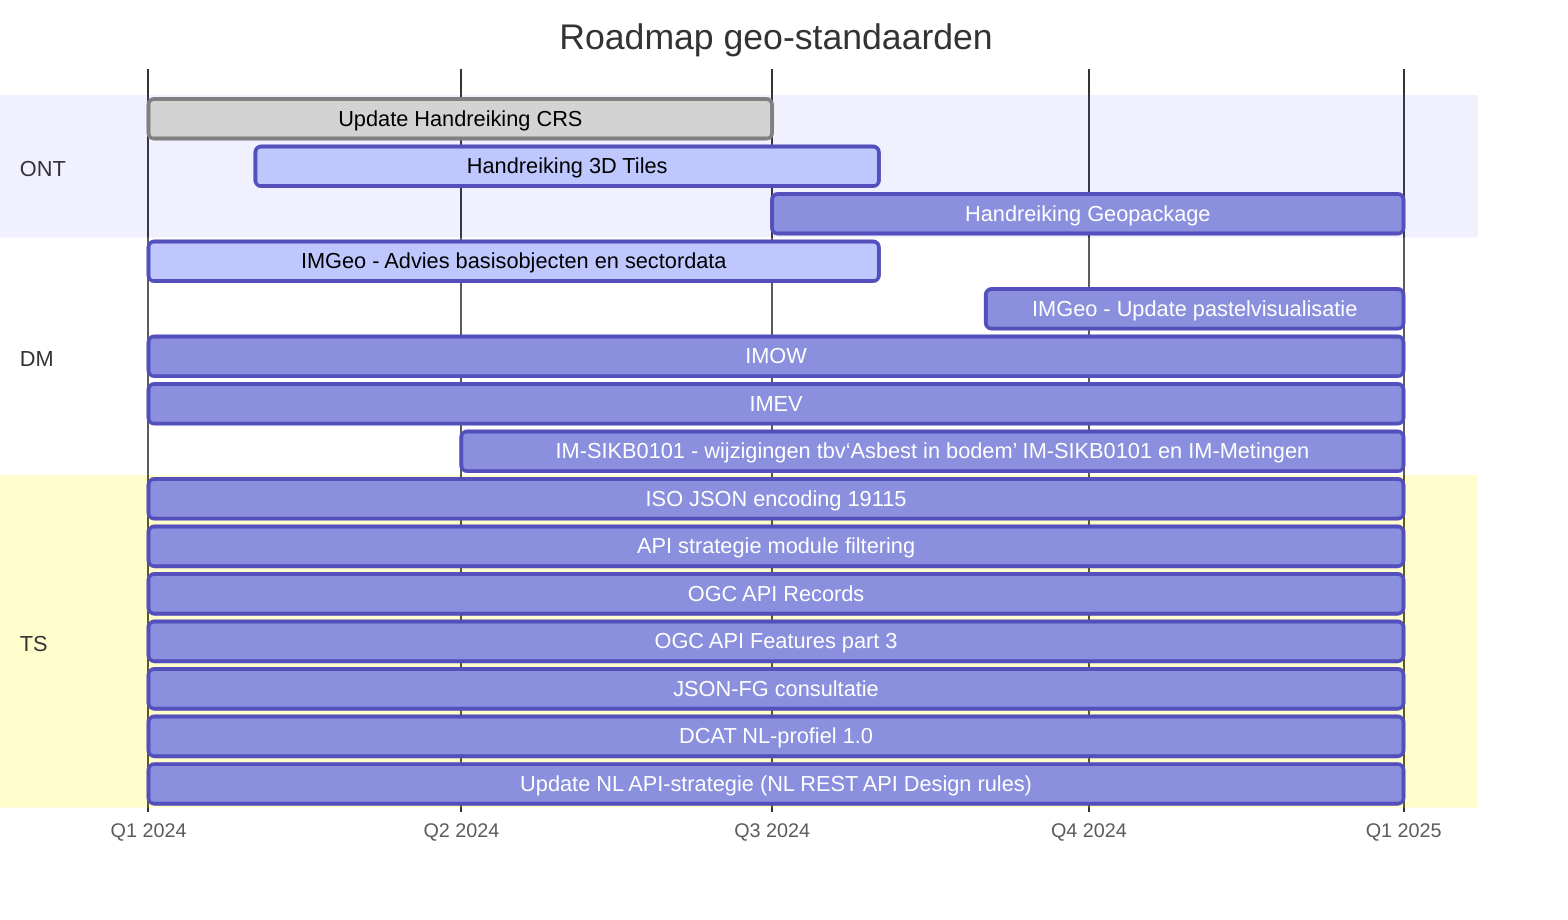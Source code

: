 gantt
    title Roadmap geo-standaarden
    dateFormat YYYY-M
    axisFormat Q%q %Y
    tickInterval 3month
    section ONT
        Update Handreiking CRS                      :done,           2024-01, 6M        
        Handreiking 3D Tiles                        :active,          2024-02, 6M
        Handreiking Geopackage                      :           2024-07, 6M
        
    section DM        
        IMGeo - Advies basisobjecten en sectordata:active,    2024-01, 7M
        IMGeo - Update pastelvisualisatie                :      2024-09, 4M
        IMOW                                        :           2024-01, 12M
        IMEV                                        :           2024-01, 12M
        IM-SIKB0101 - wijzigingen tbv‘Asbest in bodem’ IM-SIKB0101 en IM-Metingen :active  2024-04, 9M
        

    section TS        
        ISO JSON encoding 19115                     :           2024-01, 12M
        API strategie module filtering              :           2024-01, 12M
        OGC API Records                             :           2024-01, 12M
        OGC API Features part 3                     :           2024-01, 12M
        JSON-FG consultatie                         :           2024-01, 12M
        DCAT NL-profiel 1.0                         :           2024-01, 12M
        Update NL API-strategie (NL REST API Design rules) :    2024-01, 12M